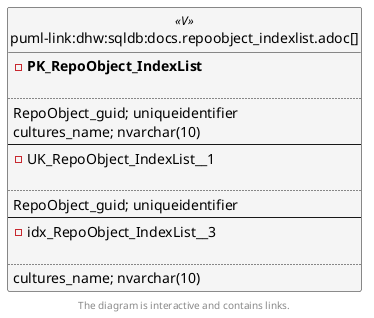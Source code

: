 @startuml
left to right direction
'top to bottom direction
hide circle
'avoide "." issues:
set namespaceSeparator none


skinparam class {
  BackgroundColor White
  BackgroundColor<<FN>> Yellow
  BackgroundColor<<FS>> Yellow
  BackgroundColor<<FT>> LightGray
  BackgroundColor<<IF>> Yellow
  BackgroundColor<<IS>> Yellow
  BackgroundColor<<P>> Aqua
  BackgroundColor<<PC>> Aqua
  BackgroundColor<<SN>> Yellow
  BackgroundColor<<SO>> SlateBlue
  BackgroundColor<<TF>> LightGray
  BackgroundColor<<TR>> Tomato
  BackgroundColor<<U>> White
  BackgroundColor<<V>> WhiteSmoke
  BackgroundColor<<X>> Aqua
  BackgroundColor<<external>> AliceBlue
}


entity "puml-link:dhw:sqldb:docs.repoobject_indexlist.adoc[]" as docs.RepoObject_IndexList << V >> {
- **PK_RepoObject_IndexList**

..
RepoObject_guid; uniqueidentifier
cultures_name; nvarchar(10)
--
- UK_RepoObject_IndexList__1

..
RepoObject_guid; uniqueidentifier
--
- idx_RepoObject_IndexList__3

..
cultures_name; nvarchar(10)
}

footer The diagram is interactive and contains links.
@enduml

